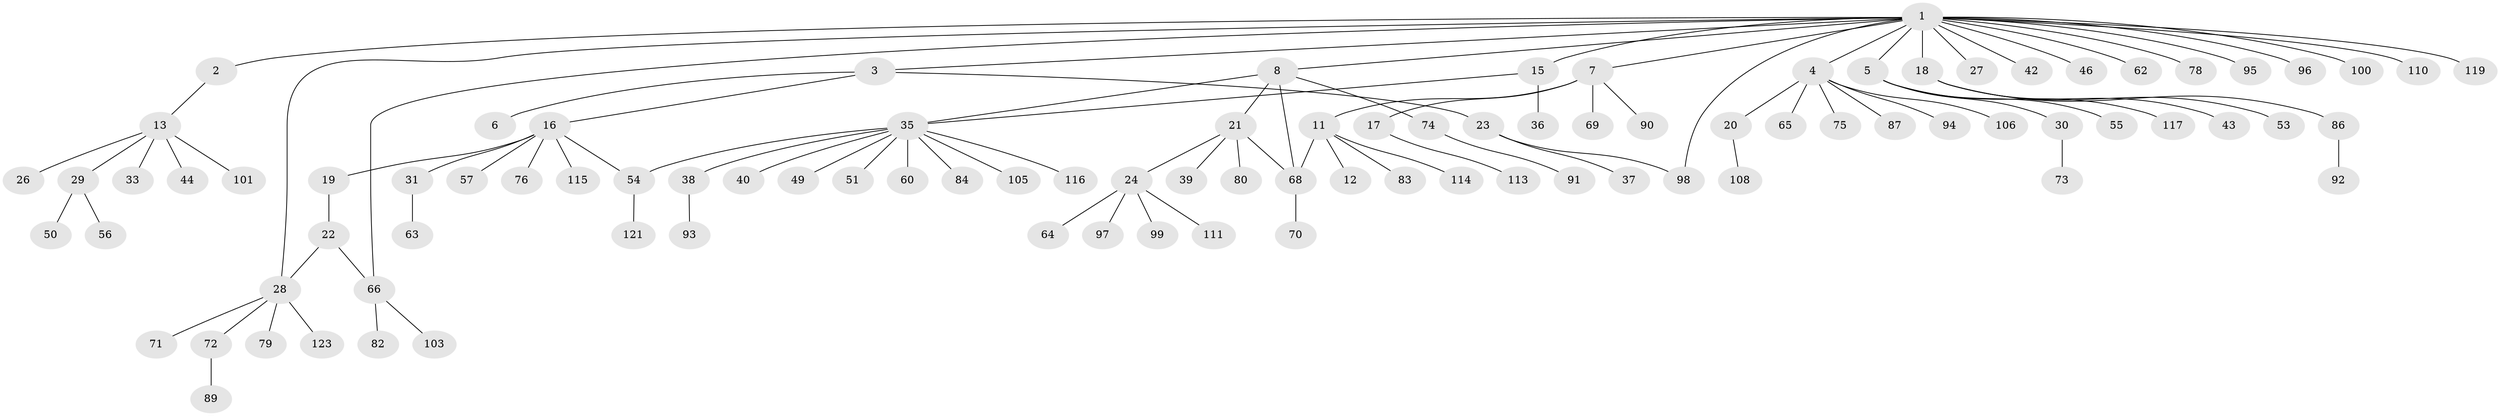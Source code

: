 // Generated by graph-tools (version 1.1) at 2025/51/02/27/25 19:51:59]
// undirected, 96 vertices, 102 edges
graph export_dot {
graph [start="1"]
  node [color=gray90,style=filled];
  1 [super="+48"];
  2 [super="+9"];
  3;
  4 [super="+67"];
  5 [super="+45"];
  6;
  7 [super="+10"];
  8 [super="+81"];
  11 [super="+77"];
  12;
  13 [super="+14"];
  15 [super="+120"];
  16 [super="+52"];
  17;
  18 [super="+25"];
  19 [super="+41"];
  20;
  21 [super="+112"];
  22 [super="+107"];
  23 [super="+109"];
  24 [super="+58"];
  26;
  27;
  28 [super="+61"];
  29 [super="+47"];
  30 [super="+34"];
  31 [super="+32"];
  33;
  35 [super="+122"];
  36;
  37;
  38;
  39;
  40 [super="+88"];
  42;
  43;
  44;
  46;
  49;
  50;
  51;
  53;
  54 [super="+59"];
  55;
  56;
  57;
  60;
  62;
  63;
  64;
  65 [super="+118"];
  66 [super="+102"];
  68 [super="+124"];
  69;
  70;
  71;
  72;
  73;
  74;
  75;
  76;
  78 [super="+85"];
  79;
  80;
  82;
  83;
  84;
  86;
  87;
  89;
  90;
  91 [super="+104"];
  92;
  93;
  94;
  95;
  96;
  97;
  98;
  99;
  100;
  101;
  103;
  105;
  106;
  108;
  110;
  111;
  113;
  114;
  115;
  116;
  117;
  119;
  121;
  123;
  1 -- 2;
  1 -- 3;
  1 -- 4;
  1 -- 5;
  1 -- 7;
  1 -- 8;
  1 -- 15;
  1 -- 18;
  1 -- 27;
  1 -- 28;
  1 -- 42;
  1 -- 46;
  1 -- 66;
  1 -- 78;
  1 -- 96;
  1 -- 98;
  1 -- 100;
  1 -- 110;
  1 -- 119;
  1 -- 62;
  1 -- 95;
  2 -- 13;
  3 -- 6;
  3 -- 16;
  3 -- 23;
  4 -- 20;
  4 -- 65;
  4 -- 75;
  4 -- 87;
  4 -- 94;
  4 -- 106;
  5 -- 30;
  5 -- 55;
  5 -- 117;
  7 -- 17;
  7 -- 69;
  7 -- 90;
  7 -- 11;
  8 -- 21;
  8 -- 74;
  8 -- 35;
  8 -- 68;
  11 -- 12;
  11 -- 68;
  11 -- 83;
  11 -- 114;
  13 -- 26;
  13 -- 29;
  13 -- 33;
  13 -- 44;
  13 -- 101;
  15 -- 35;
  15 -- 36;
  16 -- 19;
  16 -- 31;
  16 -- 54;
  16 -- 57;
  16 -- 76;
  16 -- 115;
  17 -- 113;
  18 -- 43;
  18 -- 53;
  18 -- 86;
  19 -- 22;
  20 -- 108;
  21 -- 24;
  21 -- 39;
  21 -- 80;
  21 -- 68;
  22 -- 28;
  22 -- 66;
  23 -- 37;
  23 -- 98;
  24 -- 64;
  24 -- 97;
  24 -- 111;
  24 -- 99;
  28 -- 71;
  28 -- 72;
  28 -- 123;
  28 -- 79;
  29 -- 50;
  29 -- 56;
  30 -- 73;
  31 -- 63;
  35 -- 38;
  35 -- 40;
  35 -- 49;
  35 -- 51;
  35 -- 54;
  35 -- 60;
  35 -- 84;
  35 -- 105;
  35 -- 116;
  38 -- 93;
  54 -- 121;
  66 -- 82;
  66 -- 103;
  68 -- 70;
  72 -- 89;
  74 -- 91;
  86 -- 92;
}
